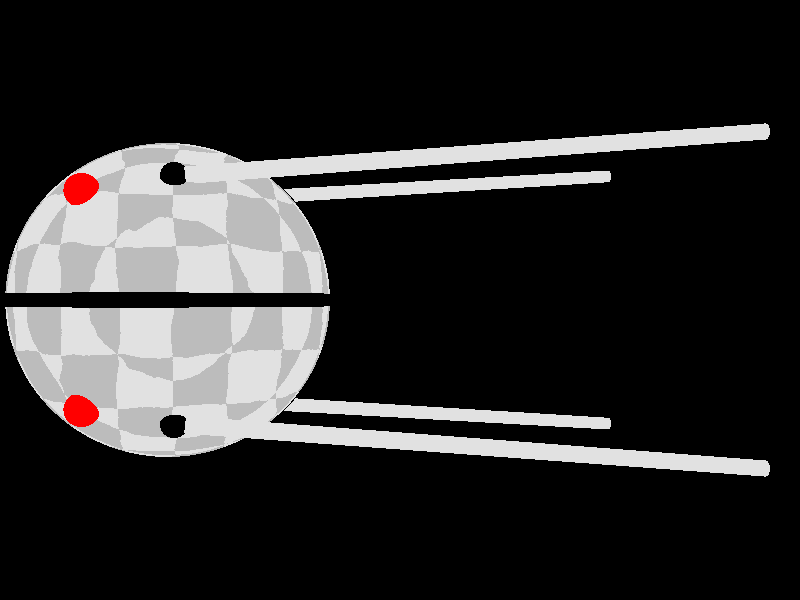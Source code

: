 // Persistence of Vision Ray Tracer Scene Description File
// File: ?.pov
// Vers: 3.1
// Desc: Basic Scene Example
// Date: mm/dd/yy
// Auth: ?[esp]
//

#version 3.1

#include "colors.inc"
#include "stars.inc"
#include "metals.inc"

global_settings
{
  assumed_gamma 1
}

// ----------------------------------------
camera
{
  location  <0.0, 0, -6>
  direction 1.5*z
 // right     4/3*x
  look_at   <1.5, 0.0,  0.0>
}
/*
sphere
{
        0, 1000
        texture { Starfield1 }
        hollow
}
*/
light_source
{
  0*x // light's position (translated below)
  color red 1.0  green 1.0  blue 1.0  // light's color
  looks_like
        {
        sphere
                {
                0, 10
                pigment { Yellow filter 0.9 }
                }        
        }
  translate <-30, 30, -30>
}

#declare        Lumiere=
        light_source
                {
                0
                Red*20
                looks_like
                        {
                        sphere {0, 0.1
                        pigment { Red transmit 0.7 }}
                        }
                fade_distance 1
                fade_power 2
                translate -z*1.01
                rotate y*30       
                }
                
#declare Antenne=   
        union
                {
                sphere
                        {
                        <0, 0, -1>, 0.08
                        }
                cylinder
                        {
                        <0, 0, -1>,  <3.6, 0, -1.5>,  0.05
                        texture { T_Chrome_4A }
                        }
                }        
union
        {
        sphere
                {
                0, 1
                texture
                        {
                        checker texture{T_Chrome_4B}, texture { T_Chrome_3A }
                        turbulence 0.1
                        scale 0.3
                        }
                }
                union
                        {
                        torus   {
                                0.97,
                                0.05
                                }
                                
                        torus   {
                                0.97,
                                0.05
                                rotate x*90
                                }
                        }
                
                
        object  { Lumiere rotate x*45}                
        object  { Lumiere rotate x*135}                
        object  { Lumiere rotate x*225}                
        object  { Lumiere rotate x*315}                
        
        object  { Antenne rotate x*45}                
        object  { Antenne rotate x*135}                
        object  { Antenne rotate x*225}                
        object  { Antenne rotate x*315}
        
        rotate x*clock*360/4                
        }